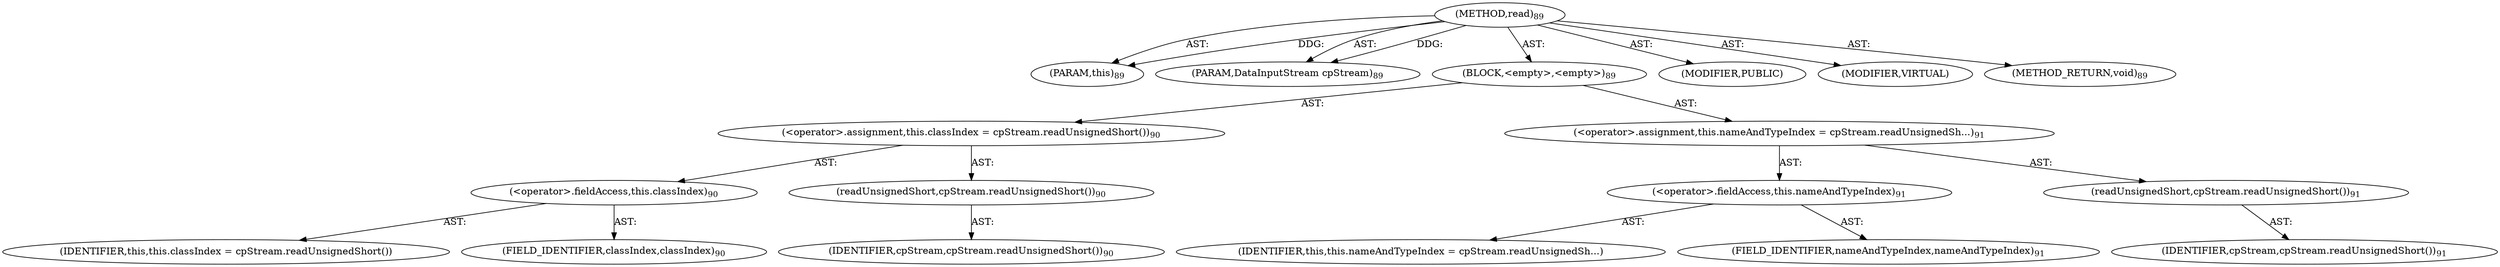 digraph "read" {  
"111669149697" [label = <(METHOD,read)<SUB>89</SUB>> ]
"115964116994" [label = <(PARAM,this)<SUB>89</SUB>> ]
"115964116995" [label = <(PARAM,DataInputStream cpStream)<SUB>89</SUB>> ]
"25769803777" [label = <(BLOCK,&lt;empty&gt;,&lt;empty&gt;)<SUB>89</SUB>> ]
"30064771073" [label = <(&lt;operator&gt;.assignment,this.classIndex = cpStream.readUnsignedShort())<SUB>90</SUB>> ]
"30064771074" [label = <(&lt;operator&gt;.fieldAccess,this.classIndex)<SUB>90</SUB>> ]
"68719476739" [label = <(IDENTIFIER,this,this.classIndex = cpStream.readUnsignedShort())> ]
"55834574848" [label = <(FIELD_IDENTIFIER,classIndex,classIndex)<SUB>90</SUB>> ]
"30064771075" [label = <(readUnsignedShort,cpStream.readUnsignedShort())<SUB>90</SUB>> ]
"68719476740" [label = <(IDENTIFIER,cpStream,cpStream.readUnsignedShort())<SUB>90</SUB>> ]
"30064771076" [label = <(&lt;operator&gt;.assignment,this.nameAndTypeIndex = cpStream.readUnsignedSh...)<SUB>91</SUB>> ]
"30064771077" [label = <(&lt;operator&gt;.fieldAccess,this.nameAndTypeIndex)<SUB>91</SUB>> ]
"68719476741" [label = <(IDENTIFIER,this,this.nameAndTypeIndex = cpStream.readUnsignedSh...)> ]
"55834574849" [label = <(FIELD_IDENTIFIER,nameAndTypeIndex,nameAndTypeIndex)<SUB>91</SUB>> ]
"30064771078" [label = <(readUnsignedShort,cpStream.readUnsignedShort())<SUB>91</SUB>> ]
"68719476742" [label = <(IDENTIFIER,cpStream,cpStream.readUnsignedShort())<SUB>91</SUB>> ]
"133143986183" [label = <(MODIFIER,PUBLIC)> ]
"133143986184" [label = <(MODIFIER,VIRTUAL)> ]
"128849018881" [label = <(METHOD_RETURN,void)<SUB>89</SUB>> ]
  "111669149697" -> "115964116994"  [ label = "AST: "] 
  "111669149697" -> "115964116995"  [ label = "AST: "] 
  "111669149697" -> "25769803777"  [ label = "AST: "] 
  "111669149697" -> "133143986183"  [ label = "AST: "] 
  "111669149697" -> "133143986184"  [ label = "AST: "] 
  "111669149697" -> "128849018881"  [ label = "AST: "] 
  "25769803777" -> "30064771073"  [ label = "AST: "] 
  "25769803777" -> "30064771076"  [ label = "AST: "] 
  "30064771073" -> "30064771074"  [ label = "AST: "] 
  "30064771073" -> "30064771075"  [ label = "AST: "] 
  "30064771074" -> "68719476739"  [ label = "AST: "] 
  "30064771074" -> "55834574848"  [ label = "AST: "] 
  "30064771075" -> "68719476740"  [ label = "AST: "] 
  "30064771076" -> "30064771077"  [ label = "AST: "] 
  "30064771076" -> "30064771078"  [ label = "AST: "] 
  "30064771077" -> "68719476741"  [ label = "AST: "] 
  "30064771077" -> "55834574849"  [ label = "AST: "] 
  "30064771078" -> "68719476742"  [ label = "AST: "] 
  "111669149697" -> "115964116994"  [ label = "DDG: "] 
  "111669149697" -> "115964116995"  [ label = "DDG: "] 
}
